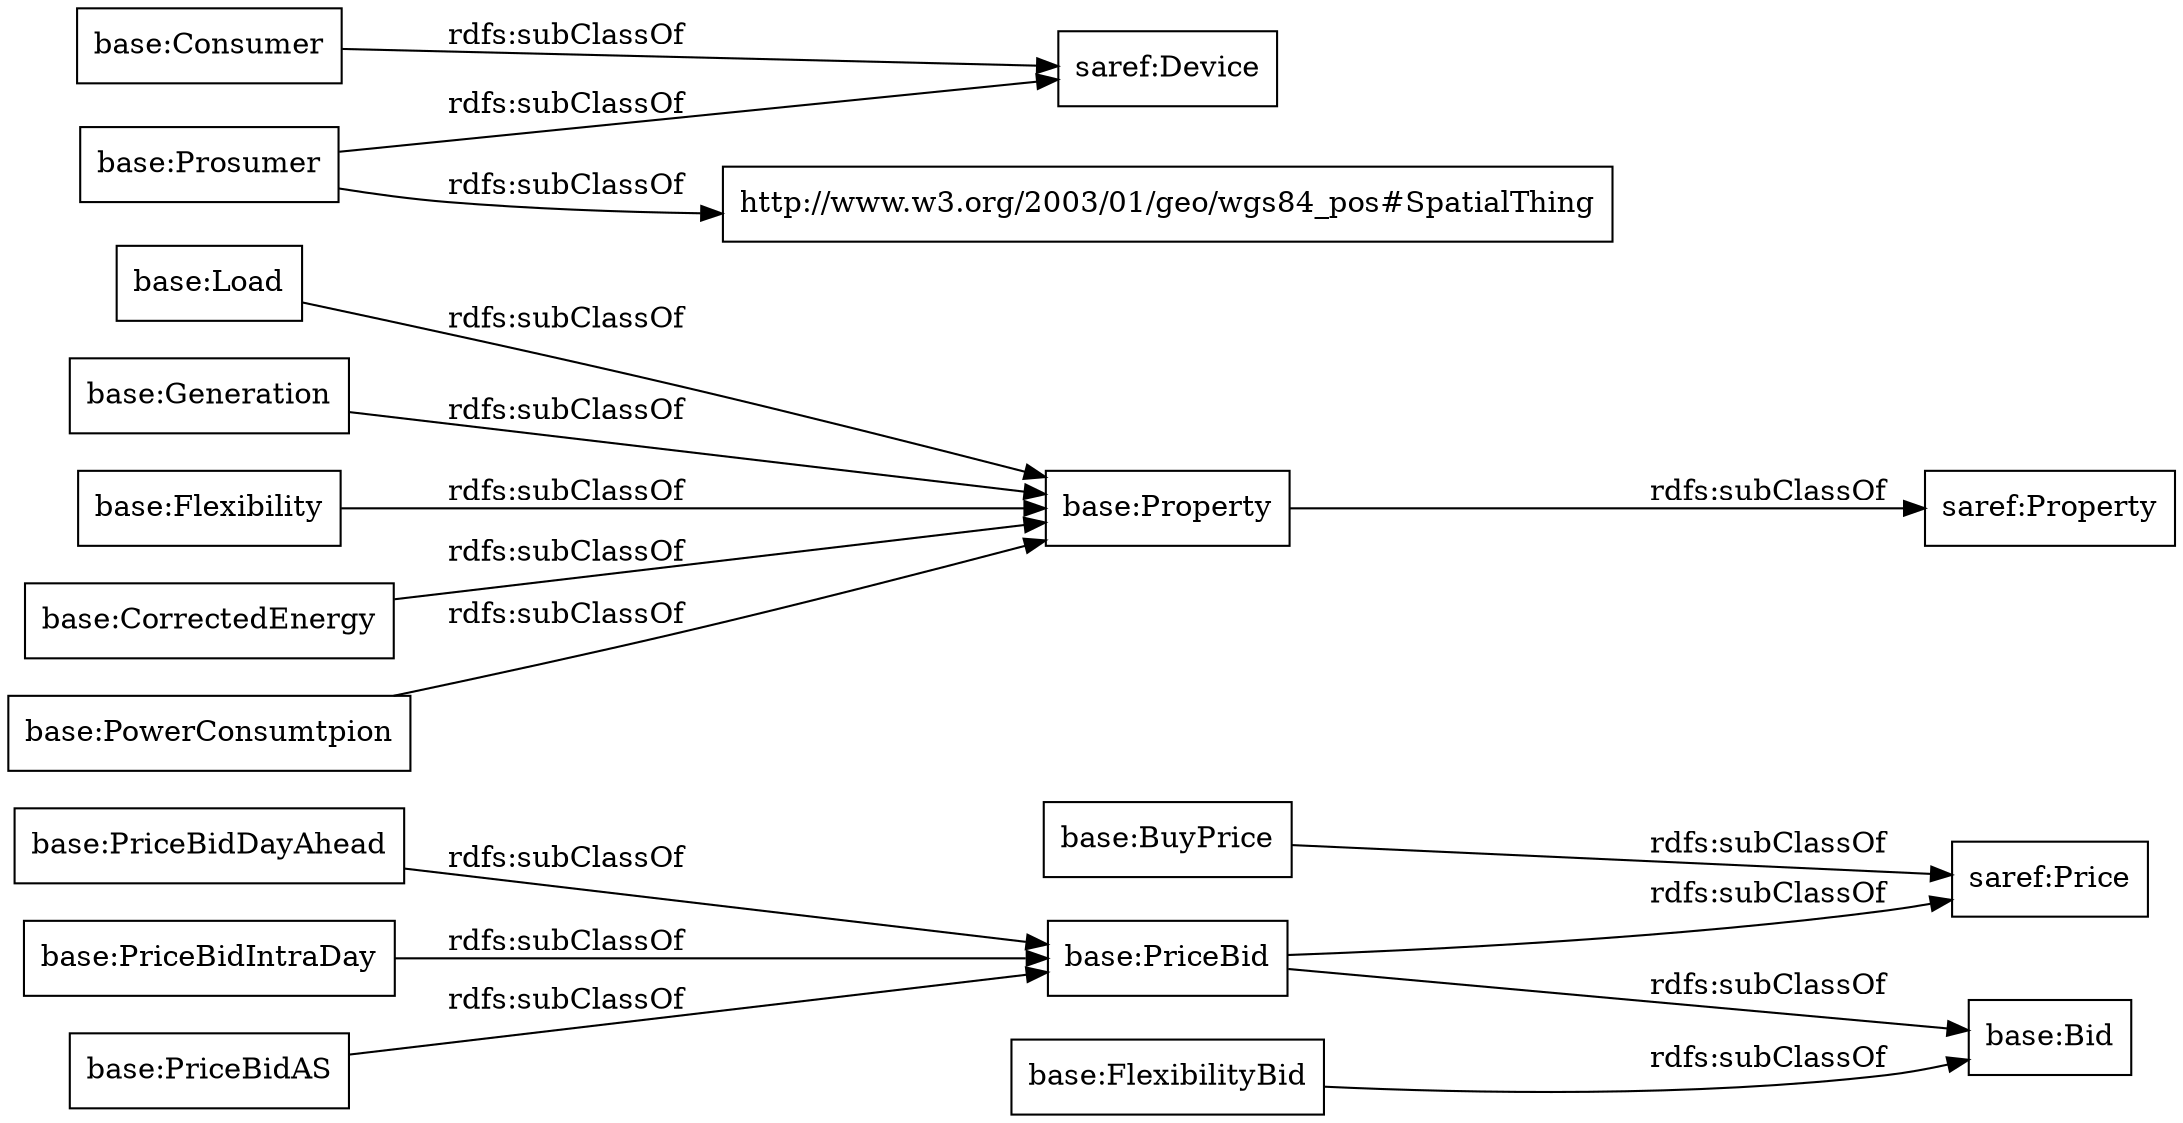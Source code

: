 digraph ar2dtool_diagram { 
rankdir=LR;
size="1000"
node [shape = rectangle, color="black"]; "base:PriceBid" "base:BuyPrice" "saref:Property" "base:Consumer" "base:Load" "base:PriceBidDayAhead" "base:Generation" "saref:Device" "base:PriceBidIntraDay" "base:FlexibilityBid" "base:Prosumer" "base:Flexibility" "http://www.w3.org/2003/01/geo/wgs84_pos#SpatialThing" "base:CorrectedEnergy" "saref:Price" "base:Property" "base:PriceBidAS" "base:PowerConsumtpion" "base:Bid" ; /*classes style*/
	"base:Generation" -> "base:Property" [ label = "rdfs:subClassOf" ];
	"base:Flexibility" -> "base:Property" [ label = "rdfs:subClassOf" ];
	"base:FlexibilityBid" -> "base:Bid" [ label = "rdfs:subClassOf" ];
	"base:CorrectedEnergy" -> "base:Property" [ label = "rdfs:subClassOf" ];
	"base:BuyPrice" -> "saref:Price" [ label = "rdfs:subClassOf" ];
	"base:PriceBidAS" -> "base:PriceBid" [ label = "rdfs:subClassOf" ];
	"base:PriceBidIntraDay" -> "base:PriceBid" [ label = "rdfs:subClassOf" ];
	"base:Prosumer" -> "saref:Device" [ label = "rdfs:subClassOf" ];
	"base:Prosumer" -> "http://www.w3.org/2003/01/geo/wgs84_pos#SpatialThing" [ label = "rdfs:subClassOf" ];
	"base:Property" -> "saref:Property" [ label = "rdfs:subClassOf" ];
	"base:PriceBid" -> "saref:Price" [ label = "rdfs:subClassOf" ];
	"base:PriceBid" -> "base:Bid" [ label = "rdfs:subClassOf" ];
	"base:Consumer" -> "saref:Device" [ label = "rdfs:subClassOf" ];
	"base:PowerConsumtpion" -> "base:Property" [ label = "rdfs:subClassOf" ];
	"base:PriceBidDayAhead" -> "base:PriceBid" [ label = "rdfs:subClassOf" ];
	"base:Load" -> "base:Property" [ label = "rdfs:subClassOf" ];

}
